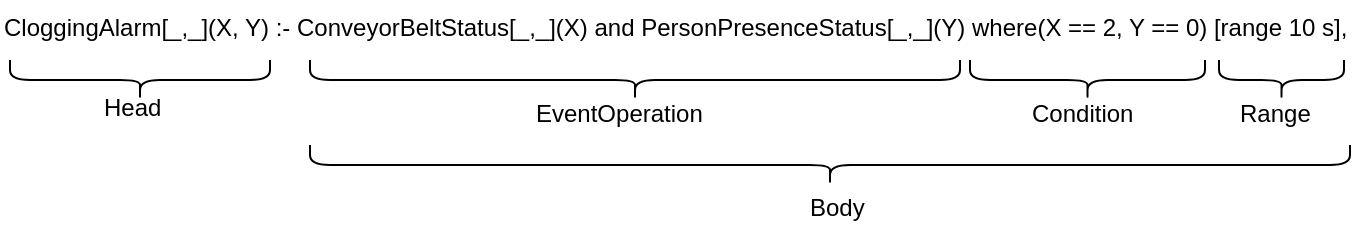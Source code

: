 <mxfile version="14.6.13" type="github">
  <diagram id="j4560hivvoj4-nz1KYh-" name="Page-1">
    <mxGraphModel dx="1008" dy="560" grid="1" gridSize="10" guides="1" tooltips="1" connect="1" arrows="1" fold="1" page="1" pageScale="1" pageWidth="850" pageHeight="1100" math="0" shadow="0">
      <root>
        <mxCell id="0" />
        <mxCell id="1" parent="0" />
        <mxCell id="ihEFgDL5B-BTiBVz3AWw-1" value="CloggingAlarm[_,_](X, Y) :- ConveyorBeltStatus[_,_](X) and PersonPresenceStatus[_,_](Y) where(X == 2, Y == 0) [range 10 s]," style="text;whiteSpace=wrap;html=1;" vertex="1" parent="1">
          <mxGeometry x="85" y="70" width="680" height="40" as="geometry" />
        </mxCell>
        <mxCell id="ihEFgDL5B-BTiBVz3AWw-2" value="" style="shape=curlyBracket;whiteSpace=wrap;html=1;rounded=1;flipH=1;rotation=90;" vertex="1" parent="1">
          <mxGeometry x="145" y="45" width="20" height="130" as="geometry" />
        </mxCell>
        <mxCell id="ihEFgDL5B-BTiBVz3AWw-5" value="&lt;font style=&quot;font-size: 12px&quot;&gt;&lt;span style=&quot;left: 269.77px ; top: 367.667px ; font-family: sans-serif ; transform: scalex(1.023)&quot;&gt;Head&lt;/span&gt;&lt;/font&gt;" style="text;whiteSpace=wrap;html=1;" vertex="1" parent="1">
          <mxGeometry x="135" y="110" width="40" height="30" as="geometry" />
        </mxCell>
        <mxCell id="ihEFgDL5B-BTiBVz3AWw-10" value="" style="shape=curlyBracket;whiteSpace=wrap;html=1;rounded=1;flipH=1;rotation=90;" vertex="1" parent="1">
          <mxGeometry x="392.5" y="-52.5" width="20" height="325" as="geometry" />
        </mxCell>
        <mxCell id="ihEFgDL5B-BTiBVz3AWw-11" value="&lt;font style=&quot;font-size: 12px&quot;&gt;&lt;span style=&quot;left: 801.778px ; top: 474.504px ; font-family: sans-serif ; transform: scalex(0.992)&quot;&gt;EventOperation&lt;/span&gt;&lt;/font&gt;" style="text;whiteSpace=wrap;html=1;" vertex="1" parent="1">
          <mxGeometry x="351.25" y="112.5" width="102.5" height="30" as="geometry" />
        </mxCell>
        <mxCell id="ihEFgDL5B-BTiBVz3AWw-12" value="" style="shape=curlyBracket;whiteSpace=wrap;html=1;rounded=1;flipH=1;rotation=90;" vertex="1" parent="1">
          <mxGeometry x="618.75" y="51.25" width="20" height="117.5" as="geometry" />
        </mxCell>
        <mxCell id="ihEFgDL5B-BTiBVz3AWw-13" value="&lt;font style=&quot;font-size: 12px&quot;&gt;&lt;span style=&quot;left: 539.347px ; top: 472.738px ; font-family: sans-serif ; transform: scalex(0.995)&quot;&gt;Condition&lt;/span&gt;&lt;/font&gt;" style="text;whiteSpace=wrap;html=1;" vertex="1" parent="1">
          <mxGeometry x="598.75" y="112.5" width="60" height="30" as="geometry" />
        </mxCell>
        <mxCell id="ihEFgDL5B-BTiBVz3AWw-14" value="" style="shape=curlyBracket;whiteSpace=wrap;html=1;rounded=1;flipH=1;rotation=90;" vertex="1" parent="1">
          <mxGeometry x="715.75" y="78.75" width="20" height="62.5" as="geometry" />
        </mxCell>
        <mxCell id="ihEFgDL5B-BTiBVz3AWw-15" value="&lt;font style=&quot;font-size: 12px&quot;&gt;&lt;span style=&quot;left: 370.91px ; top: 473.621px ; font-family: sans-serif ; transform: scalex(0.991)&quot;&gt;Range&lt;/span&gt;&lt;/font&gt;" style="text;whiteSpace=wrap;html=1;" vertex="1" parent="1">
          <mxGeometry x="702.5" y="112.5" width="45" height="30" as="geometry" />
        </mxCell>
        <mxCell id="ihEFgDL5B-BTiBVz3AWw-17" value="" style="shape=curlyBracket;whiteSpace=wrap;html=1;rounded=1;flipH=1;rotation=90;" vertex="1" parent="1">
          <mxGeometry x="490" y="-107.5" width="20" height="520" as="geometry" />
        </mxCell>
        <mxCell id="ihEFgDL5B-BTiBVz3AWw-18" value="Body" style="text;whiteSpace=wrap;html=1;" vertex="1" parent="1">
          <mxGeometry x="487.5" y="160" width="30" height="30" as="geometry" />
        </mxCell>
      </root>
    </mxGraphModel>
  </diagram>
</mxfile>
